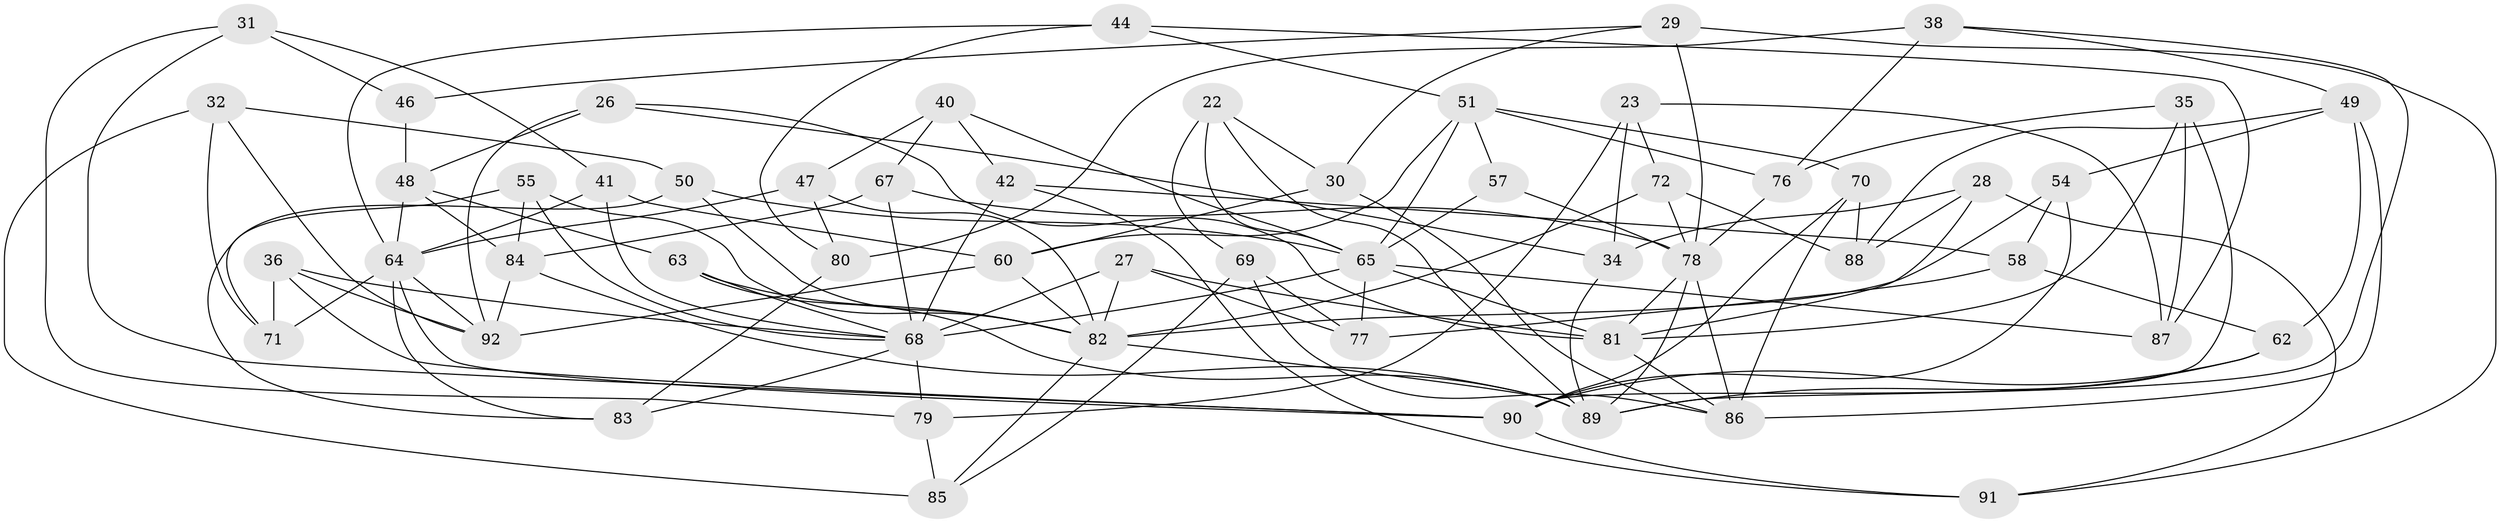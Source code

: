 // original degree distribution, {4: 1.0}
// Generated by graph-tools (version 1.1) at 2025/04/03/04/25 22:04:14]
// undirected, 55 vertices, 132 edges
graph export_dot {
graph [start="1"]
  node [color=gray90,style=filled];
  22;
  23;
  26;
  27 [super="+19"];
  28;
  29;
  30;
  31;
  32;
  34;
  35;
  36;
  38;
  40;
  41;
  42;
  44;
  46;
  47;
  48 [super="+11"];
  49 [super="+43"];
  50;
  51 [super="+17"];
  54;
  55;
  57;
  58;
  60 [super="+39"];
  62;
  63;
  64 [super="+4+8"];
  65 [super="+16+24"];
  67;
  68 [super="+33+52"];
  69;
  70;
  71;
  72;
  76 [super="+73"];
  77;
  78 [super="+61"];
  79;
  80;
  81 [super="+45+59"];
  82 [super="+13+66+74"];
  83;
  84 [super="+75"];
  85;
  86 [super="+56"];
  87;
  88;
  89 [super="+6+18+10"];
  90 [super="+9+37"];
  91;
  92 [super="+21"];
  22 -- 69;
  22 -- 30;
  22 -- 65;
  22 -- 89;
  23 -- 87;
  23 -- 34;
  23 -- 79;
  23 -- 72;
  26 -- 34;
  26 -- 92;
  26 -- 48;
  26 -- 81;
  27 -- 81;
  27 -- 82 [weight=3];
  27 -- 77;
  27 -- 68;
  28 -- 91;
  28 -- 34;
  28 -- 88;
  28 -- 81;
  29 -- 91;
  29 -- 46;
  29 -- 30;
  29 -- 78;
  30 -- 60;
  30 -- 86;
  31 -- 46;
  31 -- 41;
  31 -- 79;
  31 -- 90;
  32 -- 50;
  32 -- 85;
  32 -- 92;
  32 -- 71;
  34 -- 89;
  35 -- 87;
  35 -- 90;
  35 -- 81;
  35 -- 76;
  36 -- 71;
  36 -- 90;
  36 -- 68;
  36 -- 92;
  38 -- 76;
  38 -- 80;
  38 -- 49;
  38 -- 89;
  40 -- 47;
  40 -- 42;
  40 -- 67;
  40 -- 65;
  41 -- 60;
  41 -- 64;
  41 -- 68;
  42 -- 91;
  42 -- 58;
  42 -- 68;
  44 -- 87;
  44 -- 80;
  44 -- 64;
  44 -- 51;
  46 -- 48 [weight=2];
  47 -- 80;
  47 -- 64;
  47 -- 82;
  48 -- 84;
  48 -- 63;
  48 -- 64;
  49 -- 62;
  49 -- 88;
  49 -- 54;
  49 -- 86 [weight=2];
  50 -- 83;
  50 -- 65;
  50 -- 82;
  51 -- 70;
  51 -- 65;
  51 -- 76 [weight=2];
  51 -- 57;
  51 -- 60 [weight=2];
  54 -- 90;
  54 -- 82;
  54 -- 58;
  55 -- 84;
  55 -- 71;
  55 -- 68;
  55 -- 82;
  57 -- 65 [weight=2];
  57 -- 78;
  58 -- 77;
  58 -- 62;
  60 -- 82;
  60 -- 92;
  62 -- 89;
  62 -- 90;
  63 -- 82;
  63 -- 89;
  63 -- 68;
  64 -- 71;
  64 -- 92;
  64 -- 90;
  64 -- 83;
  65 -- 68 [weight=3];
  65 -- 81 [weight=3];
  65 -- 87;
  65 -- 77;
  67 -- 68;
  67 -- 84;
  67 -- 78;
  68 -- 83;
  68 -- 79;
  69 -- 85;
  69 -- 77;
  69 -- 86;
  70 -- 88;
  70 -- 90;
  70 -- 86;
  72 -- 78;
  72 -- 88;
  72 -- 82;
  76 -- 78 [weight=2];
  78 -- 89 [weight=2];
  78 -- 81;
  78 -- 86;
  79 -- 85;
  80 -- 83;
  81 -- 86 [weight=2];
  82 -- 85;
  82 -- 89;
  84 -- 89 [weight=2];
  84 -- 92;
  90 -- 91;
}
